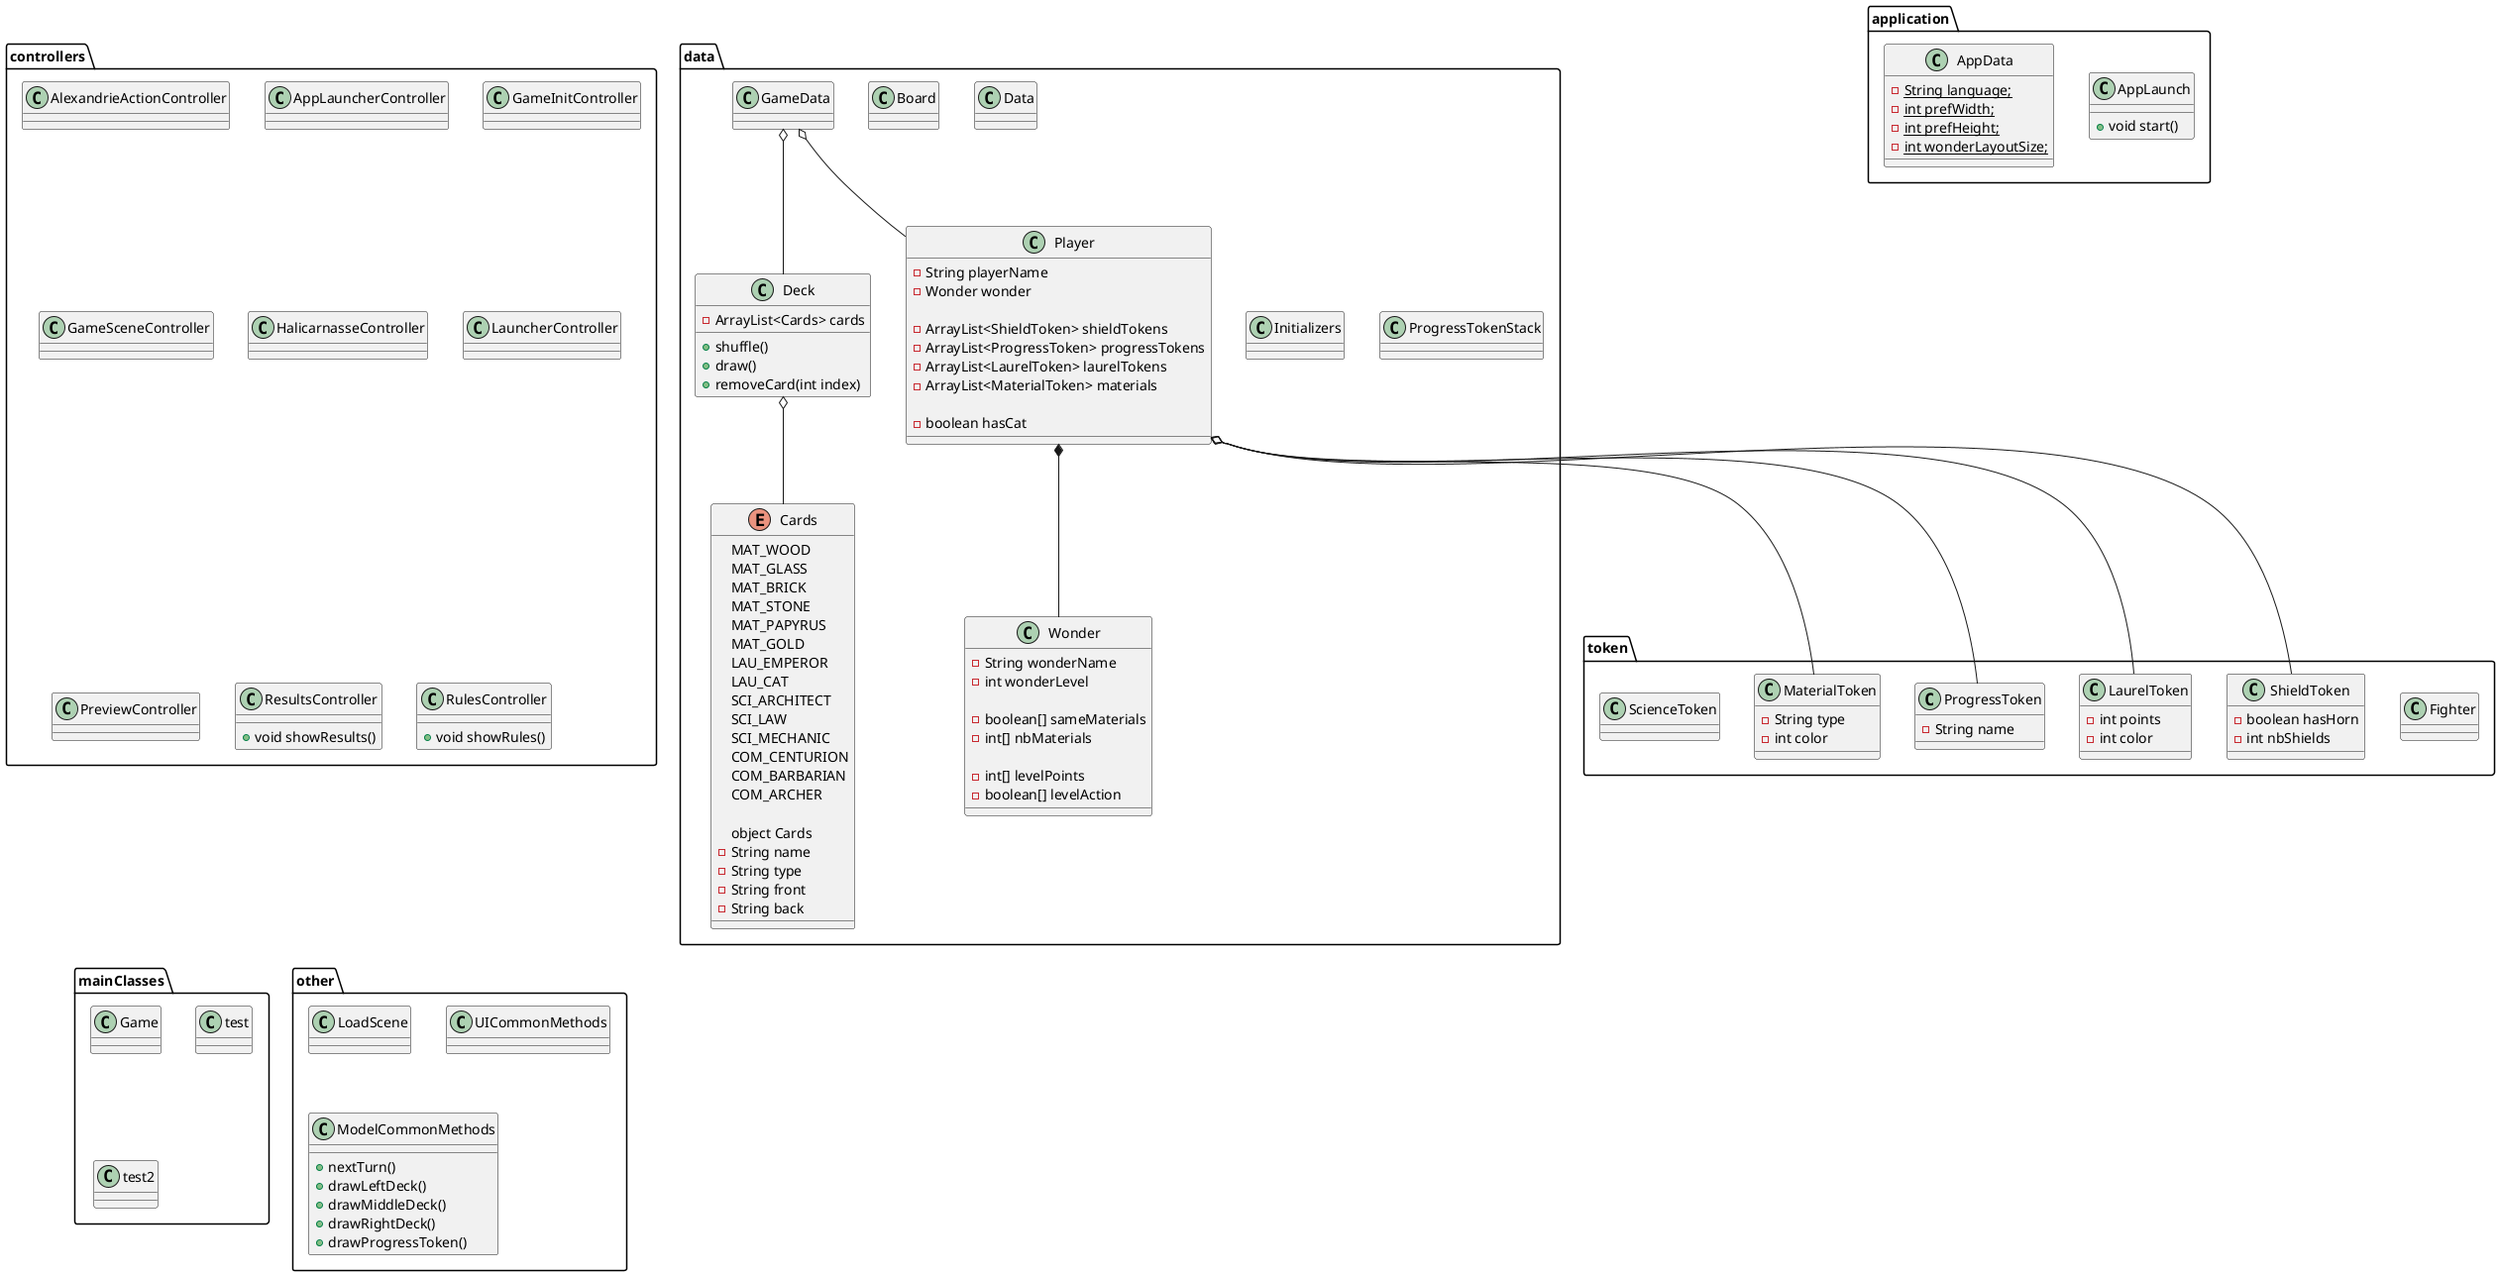 @startuml
'https://plantuml.com/class-diagram

package application {

    class AppLaunch {
        + void start()
    }

    class AppData {
        - {static} String language;
        - {static} int prefWidth;
        - {static} int prefHeight;
        - {static} int wonderLayoutSize;
    }

}

package controllers {

    class AlexandrieActionController {

    }

    class AppLauncherController {

    }

    class GameInitController {

    }

    class GameSceneController {

    }

    class HalicarnasseController {

    }

    class LauncherController {

    }

    class PreviewController {

    }

    class ResultsController {
        + void showResults()
    }

    class RulesController {
        + void showRules()
    }

}

package data {

    class Board {

    }

    enum Cards {
            MAT_WOOD
            MAT_GLASS
            MAT_BRICK
            MAT_STONE
            MAT_PAPYRUS
            MAT_GOLD
            LAU_EMPEROR
            LAU_CAT
            SCI_ARCHITECT
            SCI_LAW
            SCI_MECHANIC
            COM_CENTURION
            COM_BARBARIAN
            COM_ARCHER

            object Cards
            - String name
            - String type
            - String front
            - String back
    }

    class Data {

    }

    class Deck {
            - ArrayList<Cards> cards
            + shuffle()
            + draw()
            + removeCard(int index)
    }

    class GameData {

    }

    class Initializers{

    }

    class Player {
        - String playerName
        - Wonder wonder

        - ArrayList<ShieldToken> shieldTokens
        - ArrayList<ProgressToken> progressTokens
        - ArrayList<LaurelToken> laurelTokens
        - ArrayList<MaterialToken> materials

        - boolean hasCat
    }

    class ProgressTokenStack {

    }

    class Wonder {
        - String wonderName
        - int wonderLevel

        - boolean[] sameMaterials
        - int[] nbMaterials

        - int[] levelPoints
        - boolean[] levelAction
    }

}

package mainClasses {

    class Game {

    }

    class test {

    }

    class test2 {

    }

}



package other {

    class LoadScene {

    }

    class UICommonMethods {

    }

    class ModelCommonMethods {
        + nextTurn()
        + drawLeftDeck()
        + drawMiddleDeck()
        + drawRightDeck()
        + drawProgressToken()
    }

}

package token {

    class Fighter {

    }

    class ShieldToken {
            - boolean hasHorn
            - int nbShields
        }

        class LaurelToken {
            - int points
            - int color
        }

        class ProgressToken {
            - String name
        }

        class MaterialToken {
            - String type
            - int color
        }

        class ScienceToken {

        }

        class ShieldToken {

        }

}

GameData o-- Player
GameData o-- Deck
Deck o-- Cards
Player *-- Wonder
Player o-- MaterialToken
Player o-- ShieldToken
Player o-- LaurelToken
Player o-- ProgressToken


@enduml
